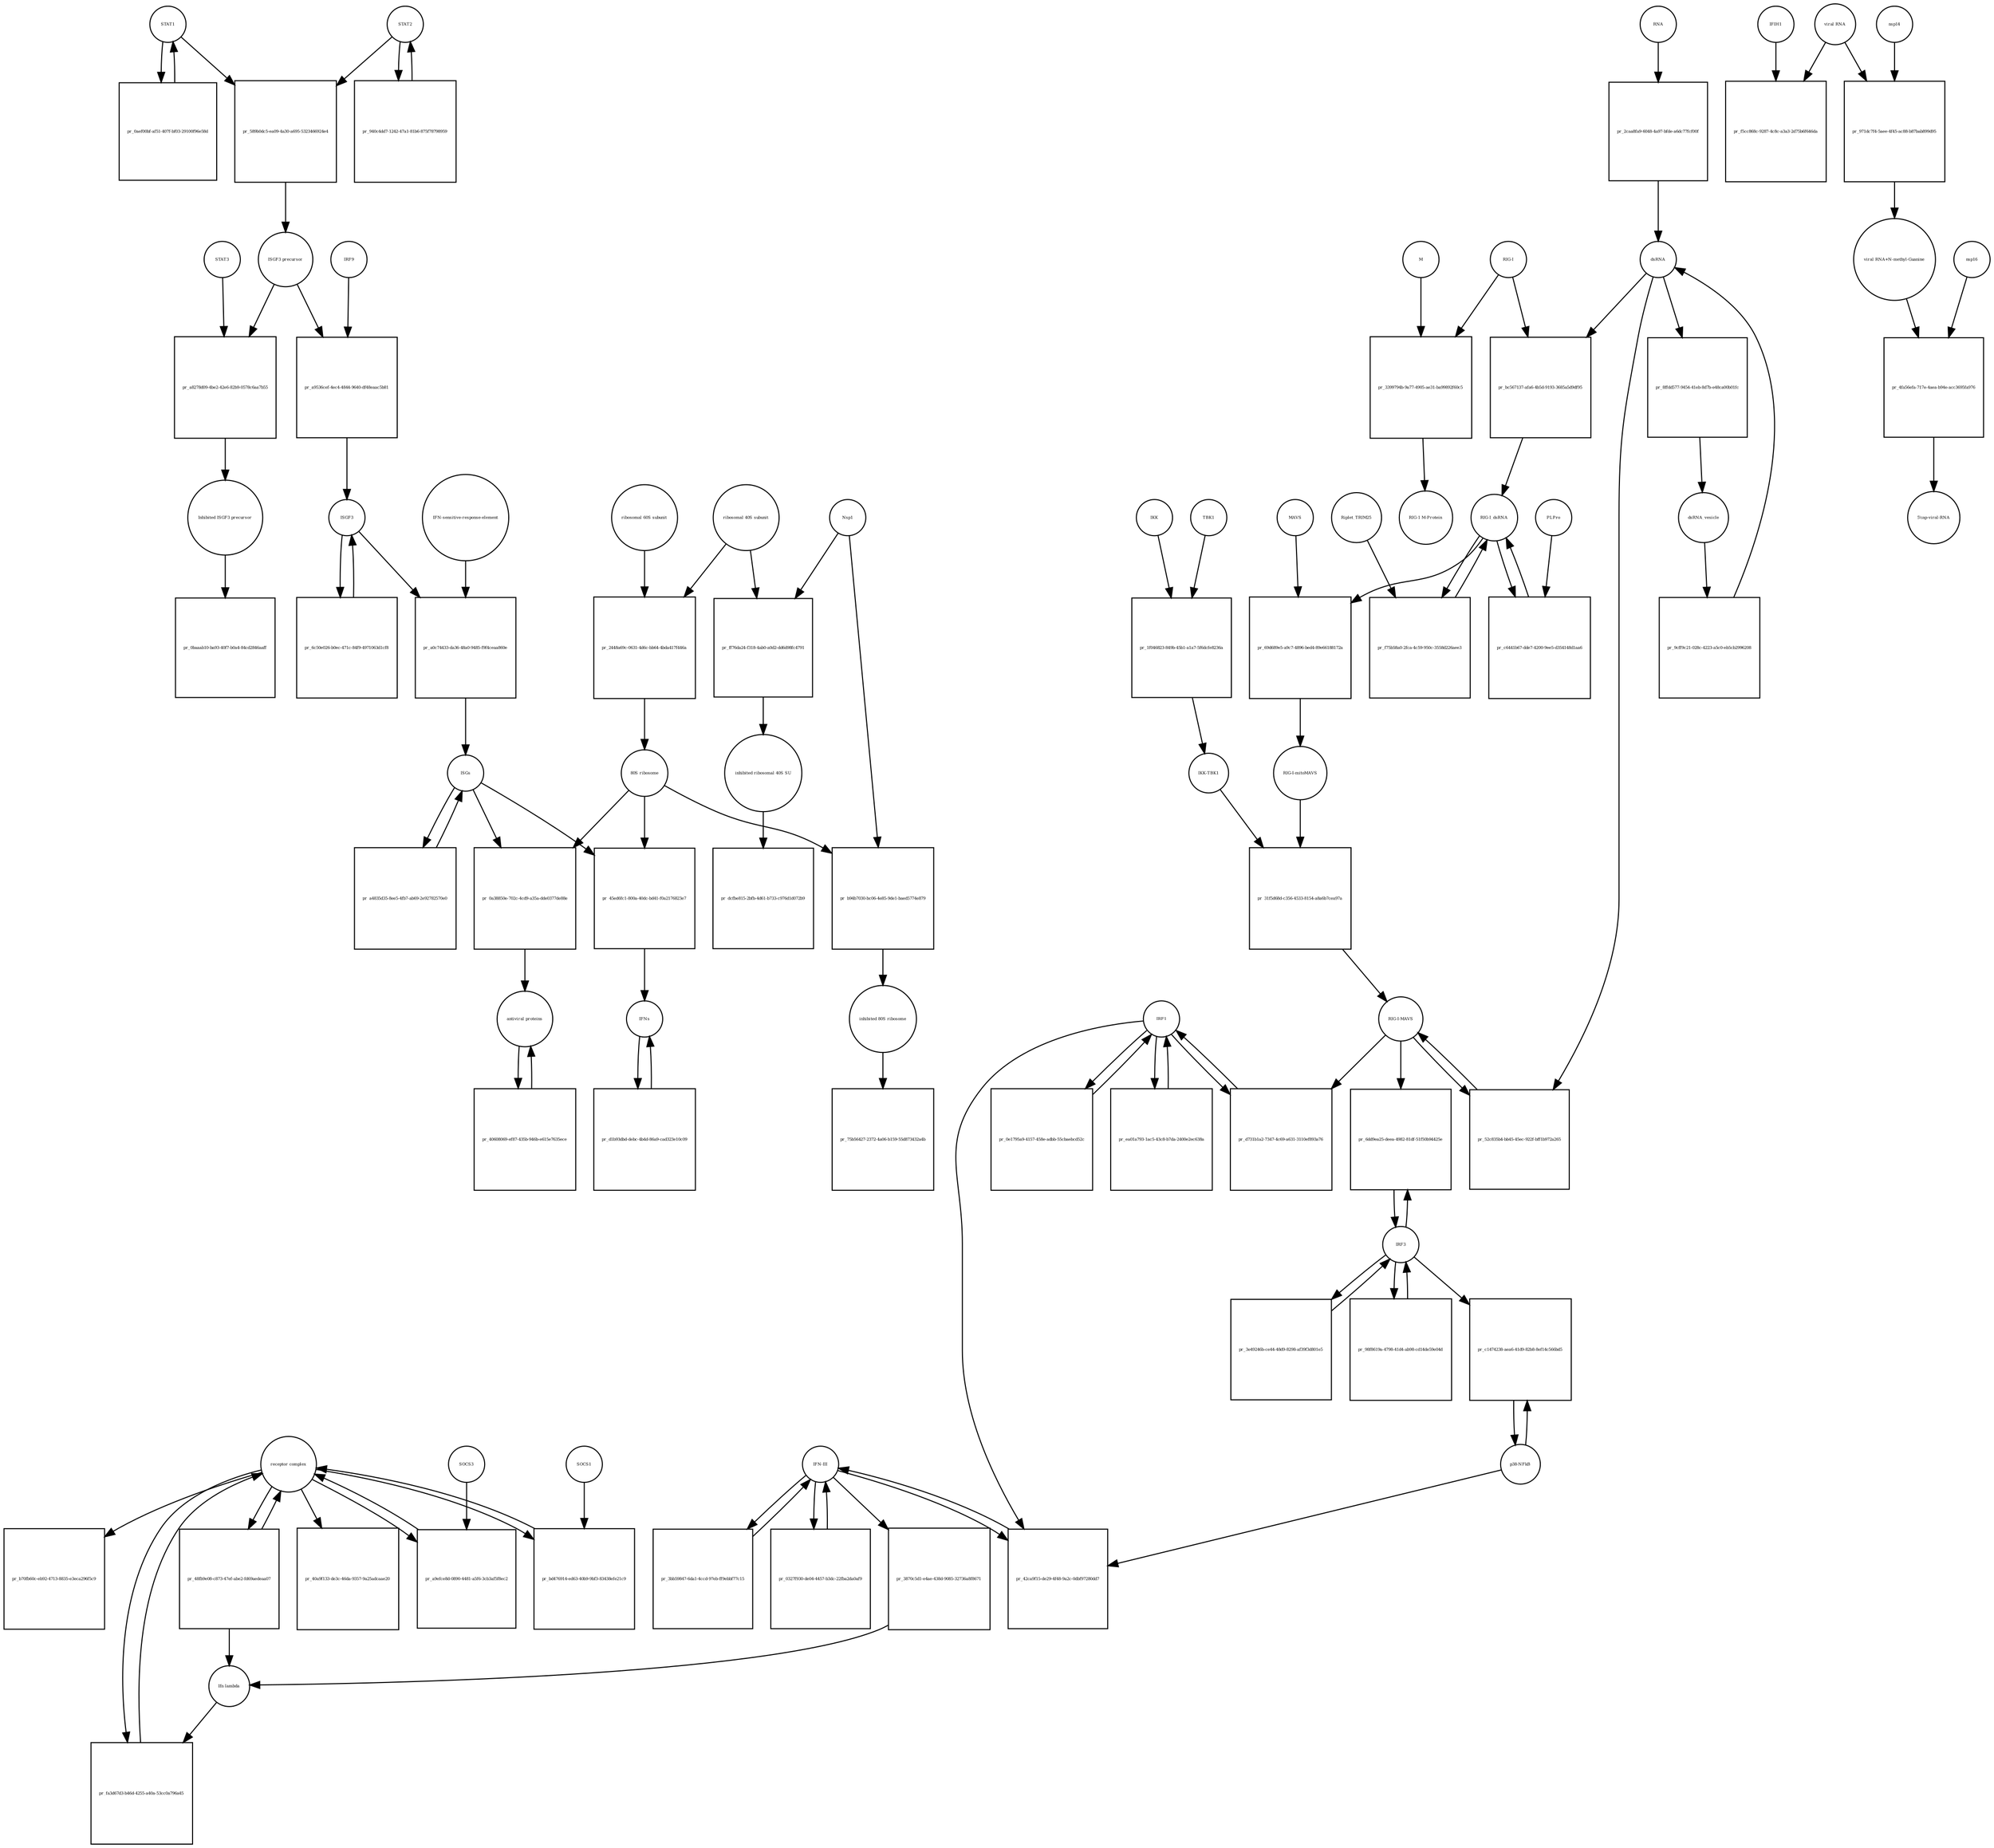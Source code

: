 strict digraph  {
STAT1 [annotation="", bipartite=0, cls=macromolecule, fontsize=4, label=STAT1, shape=circle];
"pr_589b0dc5-ea09-4a30-a695-5323466924e4" [annotation="", bipartite=1, cls=process, fontsize=4, label="pr_589b0dc5-ea09-4a30-a695-5323466924e4", shape=square];
STAT2 [annotation="", bipartite=0, cls=macromolecule, fontsize=4, label=STAT2, shape=circle];
"ISGF3 precursor" [annotation="", bipartite=0, cls=complex, fontsize=4, label="ISGF3 precursor", shape=circle];
"pr_0aef00bf-af51-407f-bf03-29100f96e58d" [annotation="", bipartite=1, cls=process, fontsize=4, label="pr_0aef00bf-af51-407f-bf03-29100f96e58d", shape=square];
"pr_940c4dd7-1242-47a1-81b6-875f78798959" [annotation="", bipartite=1, cls=process, fontsize=4, label="pr_940c4dd7-1242-47a1-81b6-875f78798959", shape=square];
"receptor complex" [annotation="", bipartite=0, cls=complex, fontsize=4, label="receptor complex", shape=circle];
"pr_fa3d67d3-b46d-4255-a40a-53cc0a796a45" [annotation="", bipartite=1, cls=process, fontsize=4, label="pr_fa3d67d3-b46d-4255-a40a-53cc0a796a45", shape=square];
"Ifn lambda" [annotation="", bipartite=0, cls=complex, fontsize=4, label="Ifn lambda", shape=circle];
"IFN-sensitive-response-element" [annotation="", bipartite=0, cls="nucleic acid feature", fontsize=4, label="IFN-sensitive-response-element", shape=circle];
"pr_a0c74433-da36-48a0-9485-f9f4ceaa860e" [annotation="", bipartite=1, cls=process, fontsize=4, label="pr_a0c74433-da36-48a0-9485-f9f4ceaa860e", shape=square];
ISGs [annotation="", bipartite=0, cls="nucleic acid feature", fontsize=4, label=ISGs, shape=circle];
ISGF3 [annotation="", bipartite=0, cls=complex, fontsize=4, label=ISGF3, shape=circle];
"pr_45ed6fc1-800a-40dc-bd41-f0a2176823e7" [annotation="", bipartite=1, cls=process, fontsize=4, label="pr_45ed6fc1-800a-40dc-bd41-f0a2176823e7", shape=square];
IFNs [annotation="", bipartite=0, cls=complex, fontsize=4, label=IFNs, shape=circle];
"80S ribosome" [annotation="", bipartite=0, cls=complex, fontsize=4, label="80S ribosome", shape=circle];
"pr_0a38850e-702c-4cd9-a35a-dde0377de88e" [annotation="", bipartite=1, cls=process, fontsize=4, label="pr_0a38850e-702c-4cd9-a35a-dde0377de88e", shape=square];
"antiviral proteins" [annotation="", bipartite=0, cls=complex, fontsize=4, label="antiviral proteins", shape=circle];
"pr_6c50e026-b0ec-471c-84f9-4971063d1cf8" [annotation="", bipartite=1, cls=process, fontsize=4, label="pr_6c50e026-b0ec-471c-84f9-4971063d1cf8", shape=square];
"pr_a4835d35-8ee5-4fb7-ab69-2e92782570e0" [annotation="", bipartite=1, cls=process, fontsize=4, label="pr_a4835d35-8ee5-4fb7-ab69-2e92782570e0", shape=square];
"pr_40608069-ef87-435b-946b-e615e7635ece" [annotation="", bipartite=1, cls=process, fontsize=4, label="pr_40608069-ef87-435b-946b-e615e7635ece", shape=square];
"viral RNA" [annotation="", bipartite=0, cls="nucleic acid feature", fontsize=4, label="viral RNA", shape=circle];
"pr_f5cc868c-9287-4c8c-a3a3-2d75b6f646da" [annotation="", bipartite=1, cls=process, fontsize=4, label="pr_f5cc868c-9287-4c8c-a3a3-2d75b6f646da", shape=square];
IFIH1 [annotation="", bipartite=0, cls=macromolecule, fontsize=4, label=IFIH1, shape=circle];
"pr_971dc7f4-5aee-4f45-ac88-b87bab899d95" [annotation="", bipartite=1, cls=process, fontsize=4, label="pr_971dc7f4-5aee-4f45-ac88-b87bab899d95", shape=square];
"viral RNA+N-methyl-Guanine" [annotation="", bipartite=0, cls="nucleic acid feature", fontsize=4, label="viral RNA+N-methyl-Guanine", shape=circle];
nsp14 [annotation=urn_miriam_ncbiprotein_YP_009725309, bipartite=0, cls=macromolecule, fontsize=4, label=nsp14, shape=circle];
"pr_4fa56efa-717e-4aea-b94e-acc3695fa976" [annotation="", bipartite=1, cls=process, fontsize=4, label="pr_4fa56efa-717e-4aea-b94e-acc3695fa976", shape=square];
"5'cap-viral-RNA" [annotation="", bipartite=0, cls="nucleic acid feature", fontsize=4, label="5'cap-viral-RNA", shape=circle];
nsp16 [annotation=urn_miriam_ncbiprotein_YP_009725311, bipartite=0, cls=macromolecule, fontsize=4, label=nsp16, shape=circle];
IKK [annotation="urn_miriam_uniprot_O14920|urn_miriam_uniprot_O15111", bipartite=0, cls=macromolecule, fontsize=4, label=IKK, shape=circle];
"pr_1f046823-849b-45b1-a1a7-5f6dcfe8236a" [annotation="", bipartite=1, cls=process, fontsize=4, label="pr_1f046823-849b-45b1-a1a7-5f6dcfe8236a", shape=square];
TBK1 [annotation=urn_miriam_uniprot_Q9UHD2, bipartite=0, cls=macromolecule, fontsize=4, label=TBK1, shape=circle];
"IKK-TBK1" [annotation="", bipartite=0, cls=complex, fontsize=4, label="IKK-TBK1", shape=circle];
IRF1 [annotation="", bipartite=0, cls=macromolecule, fontsize=4, label=IRF1, shape=circle];
"pr_d731b1a2-7347-4c69-a631-3110ef893a76" [annotation="", bipartite=1, cls=process, fontsize=4, label="pr_d731b1a2-7347-4c69-a631-3110ef893a76", shape=square];
"RIG-I-MAVS" [annotation="", bipartite=0, cls=complex, fontsize=4, label="RIG-I-MAVS", shape=circle];
"IFN-III" [annotation="", bipartite=0, cls=macromolecule, fontsize=4, label="IFN-III", shape=circle];
"pr_3bb59847-6da1-4ccd-97eb-ff9ebbf77c15" [annotation="", bipartite=1, cls=process, fontsize=4, label="pr_3bb59847-6da1-4ccd-97eb-ff9ebbf77c15", shape=square];
"pr_0327f930-de04-4457-b3dc-22fba2da0af9" [annotation="", bipartite=1, cls=process, fontsize=4, label="pr_0327f930-de04-4457-b3dc-22fba2da0af9", shape=square];
"pr_42ca9f15-de29-4f48-9a2c-0dbf97280dd7" [annotation="", bipartite=1, cls=process, fontsize=4, label="pr_42ca9f15-de29-4f48-9a2c-0dbf97280dd7", shape=square];
"p38-NFkB" [annotation="", bipartite=0, cls=complex, fontsize=4, label="p38-NFkB", shape=circle];
"pr_3870c5d1-e4ae-438d-9085-32736a8f8671" [annotation="", bipartite=1, cls=process, fontsize=4, label="pr_3870c5d1-e4ae-438d-9085-32736a8f8671", shape=square];
"RIG-I" [annotation=urn_miriam_uniprot_O95786, bipartite=0, cls=macromolecule, fontsize=4, label="RIG-I", shape=circle];
"pr_bc567137-afa6-4b5d-9193-3685a5d9df95" [annotation="", bipartite=1, cls=process, fontsize=4, label="pr_bc567137-afa6-4b5d-9193-3685a5d9df95", shape=square];
"RIG-I_dsRNA" [annotation="", bipartite=0, cls=complex, fontsize=4, label="RIG-I_dsRNA", shape=circle];
dsRNA [annotation="", bipartite=0, cls="nucleic acid feature", fontsize=4, label=dsRNA, shape=circle];
"RIG-I-mitoMAVS" [annotation="", bipartite=0, cls=complex, fontsize=4, label="RIG-I-mitoMAVS", shape=circle];
"pr_31f5d68d-c356-4533-8154-a8a6b7cea97a" [annotation="", bipartite=1, cls=process, fontsize=4, label="pr_31f5d68d-c356-4533-8154-a8a6b7cea97a", shape=square];
"pr_8ffdd577-9454-41eb-8d7b-e48ca00b01fc" [annotation="", bipartite=1, cls=process, fontsize=4, label="pr_8ffdd577-9454-41eb-8d7b-e48ca00b01fc", shape=square];
dsRNA_vesicle [annotation="", bipartite=0, cls="nucleic acid feature", fontsize=4, label=dsRNA_vesicle, shape=circle];
"pr_9cff9c21-028c-4223-a5c0-eb5cb2996208" [annotation="", bipartite=1, cls=process, fontsize=4, label="pr_9cff9c21-028c-4223-a5c0-eb5cb2996208", shape=square];
"pr_0e1795a9-4157-458e-adbb-55cbaebcd52c" [annotation="", bipartite=1, cls=process, fontsize=4, label="pr_0e1795a9-4157-458e-adbb-55cbaebcd52c", shape=square];
"pr_ea01a793-1ac5-43c8-b7da-2400e2ec638a" [annotation="", bipartite=1, cls=process, fontsize=4, label="pr_ea01a793-1ac5-43c8-b7da-2400e2ec638a", shape=square];
RNA [annotation="", bipartite=0, cls="nucleic acid feature", fontsize=4, label=RNA, shape=circle];
"pr_2caa8fa9-6048-4a97-bfde-a6dc77fcf00f" [annotation="", bipartite=1, cls=process, fontsize=4, label="pr_2caa8fa9-6048-4a97-bfde-a6dc77fcf00f", shape=square];
"ribosomal 60S subunit" [annotation="", bipartite=0, cls=complex, fontsize=4, label="ribosomal 60S subunit", shape=circle];
"pr_2448a69c-0631-4d6c-bb64-4bda417f446a" [annotation="", bipartite=1, cls=process, fontsize=4, label="pr_2448a69c-0631-4d6c-bb64-4bda417f446a", shape=square];
"ribosomal 40S subunit" [annotation="", bipartite=0, cls=complex, fontsize=4, label="ribosomal 40S subunit", shape=circle];
"pr_ff76da24-f318-4ab0-a0d2-dd6d98fc4791" [annotation="", bipartite=1, cls=process, fontsize=4, label="pr_ff76da24-f318-4ab0-a0d2-dd6d98fc4791", shape=square];
Nsp1 [annotation="urn_miriam_ncbiprotein_YP_009725297|urn_miriam_uniprot_P0C6X7", bipartite=0, cls=macromolecule, fontsize=4, label=Nsp1, shape=circle];
"inhibited ribosomal 40S SU" [annotation="urn_miriam_doi_10.1101%2F2020.05.18.102467", bipartite=0, cls=complex, fontsize=4, label="inhibited ribosomal 40S SU", shape=circle];
"pr_b94b7030-bc06-4e85-9de1-baed5774e879" [annotation="", bipartite=1, cls=process, fontsize=4, label="pr_b94b7030-bc06-4e85-9de1-baed5774e879", shape=square];
"inhibited 80S ribosome" [annotation="", bipartite=0, cls=complex, fontsize=4, label="inhibited 80S ribosome", shape=circle];
"pr_a8278d09-4be2-42e6-82b9-0578c6aa7b55" [annotation="", bipartite=1, cls=process, fontsize=4, label="pr_a8278d09-4be2-42e6-82b9-0578c6aa7b55", shape=square];
STAT3 [annotation="", bipartite=0, cls=macromolecule, fontsize=4, label=STAT3, shape=circle];
"Inhibited ISGF3 precursor" [annotation="", bipartite=0, cls=complex, fontsize=4, label="Inhibited ISGF3 precursor", shape=circle];
"pr_d1b93dbd-debc-4b4d-86a9-cad323e10c09" [annotation="", bipartite=1, cls=process, fontsize=4, label="pr_d1b93dbd-debc-4b4d-86a9-cad323e10c09", shape=square];
"pr_a9efce8d-0890-4481-a5f6-3cb3af5f8ec2" [annotation="", bipartite=1, cls=process, fontsize=4, label="pr_a9efce8d-0890-4481-a5f6-3cb3af5f8ec2", shape=square];
SOCS3 [annotation="", bipartite=0, cls=macromolecule, fontsize=4, label=SOCS3, shape=circle];
"pr_bd476914-ed63-40b9-9bf3-83438efe21c9" [annotation="", bipartite=1, cls=process, fontsize=4, label="pr_bd476914-ed63-40b9-9bf3-83438efe21c9", shape=square];
SOCS1 [annotation="", bipartite=0, cls=macromolecule, fontsize=4, label=SOCS1, shape=circle];
"pr_0baaab10-ba93-40f7-b0a4-84cd2846aaff" [annotation="", bipartite=1, cls=process, fontsize=4, label="pr_0baaab10-ba93-40f7-b0a4-84cd2846aaff", shape=square];
"pr_40a9f133-de3c-46da-9357-9a25adcaae20" [annotation="", bipartite=1, cls=process, fontsize=4, label="pr_40a9f133-de3c-46da-9357-9a25adcaae20", shape=square];
"pr_b70fb60c-eb92-4713-8835-e3eca296f5c9" [annotation="", bipartite=1, cls=process, fontsize=4, label="pr_b70fb60c-eb92-4713-8835-e3eca296f5c9", shape=square];
"pr_75b56427-2372-4a06-b159-55d873432a4b" [annotation="", bipartite=1, cls=process, fontsize=4, label="pr_75b56427-2372-4a06-b159-55d873432a4b", shape=square];
"pr_dcfbe815-2bfb-4d61-b733-c976d1d072b9" [annotation="", bipartite=1, cls=process, fontsize=4, label="pr_dcfbe815-2bfb-4d61-b733-c976d1d072b9", shape=square];
"pr_48fb9e08-c873-47ef-abe2-fd69aedeaa07" [annotation="", bipartite=1, cls=process, fontsize=4, label="pr_48fb9e08-c873-47ef-abe2-fd69aedeaa07", shape=square];
M [annotation=urn_miriam_uniprot_P0DTC5, bipartite=0, cls=macromolecule, fontsize=4, label=M, shape=circle];
"pr_3399794b-9a77-4905-ae31-ba99892f60c5" [annotation="", bipartite=1, cls=process, fontsize=4, label="pr_3399794b-9a77-4905-ae31-ba99892f60c5", shape=square];
"RIG-1 M-Protein" [annotation="", bipartite=0, cls=complex, fontsize=4, label="RIG-1 M-Protein", shape=circle];
"pr_69d689e5-a9c7-4896-bed4-89e66188172a" [annotation="", bipartite=1, cls=process, fontsize=4, label="pr_69d689e5-a9c7-4896-bed4-89e66188172a", shape=square];
MAVS [annotation=urn_miriam_uniprot_Q7Z434, bipartite=0, cls=macromolecule, fontsize=4, label=MAVS, shape=circle];
"pr_f75b58a0-2fca-4c59-950c-3558d226aee3" [annotation="", bipartite=1, cls=process, fontsize=4, label="pr_f75b58a0-2fca-4c59-950c-3558d226aee3", shape=square];
Riplet_TRIM25 [annotation="", bipartite=0, cls=complex, fontsize=4, label=Riplet_TRIM25, shape=circle];
"pr_c6441b67-dde7-4200-9ee5-d354148d1aa6" [annotation="", bipartite=1, cls=process, fontsize=4, label="pr_c6441b67-dde7-4200-9ee5-d354148d1aa6", shape=square];
PLPro [annotation="urn_miriam_uniprot_P0C6X7|urn_miriam_uniprot_P0C6U8", bipartite=0, cls=macromolecule, fontsize=4, label=PLPro, shape=circle];
IRF3 [annotation=urn_miriam_uniprot_Q14653, bipartite=0, cls=macromolecule, fontsize=4, label=IRF3, shape=circle];
"pr_6dd9ea25-deea-4982-81df-51f50b94425e" [annotation="", bipartite=1, cls=process, fontsize=4, label="pr_6dd9ea25-deea-4982-81df-51f50b94425e", shape=square];
"pr_3e49246b-ce44-48d9-8298-af39f3d801e5" [annotation="", bipartite=1, cls=process, fontsize=4, label="pr_3e49246b-ce44-48d9-8298-af39f3d801e5", shape=square];
"pr_98f8619a-4798-41d4-ab98-cd14de59e04d" [annotation="", bipartite=1, cls=process, fontsize=4, label="pr_98f8619a-4798-41d4-ab98-cd14de59e04d", shape=square];
"pr_52c835b4-bb45-45ec-922f-bff1b972a265" [annotation="", bipartite=1, cls=process, fontsize=4, label="pr_52c835b4-bb45-45ec-922f-bff1b972a265", shape=square];
"pr_c1474238-aea6-41d9-82b8-8ef14c566bd5" [annotation="", bipartite=1, cls=process, fontsize=4, label="pr_c1474238-aea6-41d9-82b8-8ef14c566bd5", shape=square];
"pr_a9536cef-4ec4-4844-9640-df48eaac5b81" [annotation="", bipartite=1, cls=process, fontsize=4, label="pr_a9536cef-4ec4-4844-9640-df48eaac5b81", shape=square];
IRF9 [annotation="", bipartite=0, cls=macromolecule, fontsize=4, label=IRF9, shape=circle];
STAT1 -> "pr_589b0dc5-ea09-4a30-a695-5323466924e4"  [annotation="", interaction_type=consumption];
STAT1 -> "pr_0aef00bf-af51-407f-bf03-29100f96e58d"  [annotation="", interaction_type=consumption];
"pr_589b0dc5-ea09-4a30-a695-5323466924e4" -> "ISGF3 precursor"  [annotation="", interaction_type=production];
STAT2 -> "pr_589b0dc5-ea09-4a30-a695-5323466924e4"  [annotation="", interaction_type=consumption];
STAT2 -> "pr_940c4dd7-1242-47a1-81b6-875f78798959"  [annotation="", interaction_type=consumption];
"ISGF3 precursor" -> "pr_a8278d09-4be2-42e6-82b9-0578c6aa7b55"  [annotation="", interaction_type=consumption];
"ISGF3 precursor" -> "pr_a9536cef-4ec4-4844-9640-df48eaac5b81"  [annotation="", interaction_type=consumption];
"pr_0aef00bf-af51-407f-bf03-29100f96e58d" -> STAT1  [annotation="", interaction_type=production];
"pr_940c4dd7-1242-47a1-81b6-875f78798959" -> STAT2  [annotation="", interaction_type=production];
"receptor complex" -> "pr_fa3d67d3-b46d-4255-a40a-53cc0a796a45"  [annotation="", interaction_type=consumption];
"receptor complex" -> "pr_a9efce8d-0890-4481-a5f6-3cb3af5f8ec2"  [annotation="", interaction_type=consumption];
"receptor complex" -> "pr_bd476914-ed63-40b9-9bf3-83438efe21c9"  [annotation="", interaction_type=consumption];
"receptor complex" -> "pr_40a9f133-de3c-46da-9357-9a25adcaae20"  [annotation="", interaction_type=consumption];
"receptor complex" -> "pr_b70fb60c-eb92-4713-8835-e3eca296f5c9"  [annotation="", interaction_type=consumption];
"receptor complex" -> "pr_48fb9e08-c873-47ef-abe2-fd69aedeaa07"  [annotation="", interaction_type=consumption];
"pr_fa3d67d3-b46d-4255-a40a-53cc0a796a45" -> "receptor complex"  [annotation="", interaction_type=production];
"Ifn lambda" -> "pr_fa3d67d3-b46d-4255-a40a-53cc0a796a45"  [annotation="urn_miriam_doi_10.3791%2F53575", interaction_type=stimulation];
"IFN-sensitive-response-element" -> "pr_a0c74433-da36-48a0-9485-f9f4ceaa860e"  [annotation="", interaction_type=consumption];
"pr_a0c74433-da36-48a0-9485-f9f4ceaa860e" -> ISGs  [annotation="", interaction_type=production];
ISGs -> "pr_45ed6fc1-800a-40dc-bd41-f0a2176823e7"  [annotation="", interaction_type=consumption];
ISGs -> "pr_0a38850e-702c-4cd9-a35a-dde0377de88e"  [annotation="", interaction_type=consumption];
ISGs -> "pr_a4835d35-8ee5-4fb7-ab69-2e92782570e0"  [annotation="", interaction_type=consumption];
ISGF3 -> "pr_a0c74433-da36-48a0-9485-f9f4ceaa860e"  [annotation=urn_miriam_pubmed_30936491, interaction_type="necessary stimulation"];
ISGF3 -> "pr_6c50e026-b0ec-471c-84f9-4971063d1cf8"  [annotation="", interaction_type=consumption];
"pr_45ed6fc1-800a-40dc-bd41-f0a2176823e7" -> IFNs  [annotation="", interaction_type=production];
IFNs -> "pr_d1b93dbd-debc-4b4d-86a9-cad323e10c09"  [annotation="", interaction_type=consumption];
"80S ribosome" -> "pr_45ed6fc1-800a-40dc-bd41-f0a2176823e7"  [annotation=urn_miriam_pubmed_30936491, interaction_type=catalysis];
"80S ribosome" -> "pr_0a38850e-702c-4cd9-a35a-dde0377de88e"  [annotation=urn_miriam_pubmed_30936491, interaction_type=catalysis];
"80S ribosome" -> "pr_b94b7030-bc06-4e85-9de1-baed5774e879"  [annotation="", interaction_type=consumption];
"pr_0a38850e-702c-4cd9-a35a-dde0377de88e" -> "antiviral proteins"  [annotation="", interaction_type=production];
"antiviral proteins" -> "pr_40608069-ef87-435b-946b-e615e7635ece"  [annotation="", interaction_type=consumption];
"pr_6c50e026-b0ec-471c-84f9-4971063d1cf8" -> ISGF3  [annotation="", interaction_type=production];
"pr_a4835d35-8ee5-4fb7-ab69-2e92782570e0" -> ISGs  [annotation="", interaction_type=production];
"pr_40608069-ef87-435b-946b-e615e7635ece" -> "antiviral proteins"  [annotation="", interaction_type=production];
"viral RNA" -> "pr_f5cc868c-9287-4c8c-a3a3-2d75b6f646da"  [annotation="", interaction_type=consumption];
"viral RNA" -> "pr_971dc7f4-5aee-4f45-ac88-b87bab899d95"  [annotation="", interaction_type=consumption];
IFIH1 -> "pr_f5cc868c-9287-4c8c-a3a3-2d75b6f646da"  [annotation="urn_miriam_doi_10.1016%2Fj.chom.2020.05.008", interaction_type=catalysis];
"pr_971dc7f4-5aee-4f45-ac88-b87bab899d95" -> "viral RNA+N-methyl-Guanine"  [annotation="", interaction_type=production];
"viral RNA+N-methyl-Guanine" -> "pr_4fa56efa-717e-4aea-b94e-acc3695fa976"  [annotation="", interaction_type=consumption];
nsp14 -> "pr_971dc7f4-5aee-4f45-ac88-b87bab899d95"  [annotation="urn_miriam_doi_10.1016%2Fj.chom.2020.05.008", interaction_type=catalysis];
"pr_4fa56efa-717e-4aea-b94e-acc3695fa976" -> "5'cap-viral-RNA"  [annotation="", interaction_type=production];
nsp16 -> "pr_4fa56efa-717e-4aea-b94e-acc3695fa976"  [annotation="urn_miriam_doi_10.1016%2Fj.chom.2020.05.008", interaction_type=catalysis];
IKK -> "pr_1f046823-849b-45b1-a1a7-5f6dcfe8236a"  [annotation="", interaction_type=consumption];
"pr_1f046823-849b-45b1-a1a7-5f6dcfe8236a" -> "IKK-TBK1"  [annotation="", interaction_type=production];
TBK1 -> "pr_1f046823-849b-45b1-a1a7-5f6dcfe8236a"  [annotation="", interaction_type=consumption];
"IKK-TBK1" -> "pr_31f5d68d-c356-4533-8154-a8a6b7cea97a"  [annotation="", interaction_type=consumption];
IRF1 -> "pr_d731b1a2-7347-4c69-a631-3110ef893a76"  [annotation="", interaction_type=consumption];
IRF1 -> "pr_42ca9f15-de29-4f48-9a2c-0dbf97280dd7"  [annotation="", interaction_type=stimulation];
IRF1 -> "pr_0e1795a9-4157-458e-adbb-55cbaebcd52c"  [annotation="", interaction_type=consumption];
IRF1 -> "pr_ea01a793-1ac5-43c8-b7da-2400e2ec638a"  [annotation="", interaction_type=consumption];
"pr_d731b1a2-7347-4c69-a631-3110ef893a76" -> IRF1  [annotation="", interaction_type=production];
"RIG-I-MAVS" -> "pr_d731b1a2-7347-4c69-a631-3110ef893a76"  [annotation=urn_miriam_pubmed_25045870, interaction_type=catalysis];
"RIG-I-MAVS" -> "pr_6dd9ea25-deea-4982-81df-51f50b94425e"  [annotation=urn_miriam_pubmed_25636800, interaction_type=stimulation];
"RIG-I-MAVS" -> "pr_52c835b4-bb45-45ec-922f-bff1b972a265"  [annotation="", interaction_type=consumption];
"IFN-III" -> "pr_3bb59847-6da1-4ccd-97eb-ff9ebbf77c15"  [annotation="", interaction_type=consumption];
"IFN-III" -> "pr_0327f930-de04-4457-b3dc-22fba2da0af9"  [annotation="", interaction_type=consumption];
"IFN-III" -> "pr_42ca9f15-de29-4f48-9a2c-0dbf97280dd7"  [annotation="", interaction_type=consumption];
"IFN-III" -> "pr_3870c5d1-e4ae-438d-9085-32736a8f8671"  [annotation="", interaction_type=consumption];
"pr_3bb59847-6da1-4ccd-97eb-ff9ebbf77c15" -> "IFN-III"  [annotation="", interaction_type=production];
"pr_0327f930-de04-4457-b3dc-22fba2da0af9" -> "IFN-III"  [annotation="", interaction_type=production];
"pr_42ca9f15-de29-4f48-9a2c-0dbf97280dd7" -> "IFN-III"  [annotation="", interaction_type=production];
"p38-NFkB" -> "pr_42ca9f15-de29-4f48-9a2c-0dbf97280dd7"  [annotation="", interaction_type=stimulation];
"p38-NFkB" -> "pr_c1474238-aea6-41d9-82b8-8ef14c566bd5"  [annotation="", interaction_type=consumption];
"pr_3870c5d1-e4ae-438d-9085-32736a8f8671" -> "Ifn lambda"  [annotation="", interaction_type=production];
"RIG-I" -> "pr_bc567137-afa6-4b5d-9193-3685a5d9df95"  [annotation="", interaction_type=consumption];
"RIG-I" -> "pr_3399794b-9a77-4905-ae31-ba99892f60c5"  [annotation="", interaction_type=consumption];
"pr_bc567137-afa6-4b5d-9193-3685a5d9df95" -> "RIG-I_dsRNA"  [annotation="", interaction_type=production];
"RIG-I_dsRNA" -> "pr_69d689e5-a9c7-4896-bed4-89e66188172a"  [annotation="", interaction_type=consumption];
"RIG-I_dsRNA" -> "pr_f75b58a0-2fca-4c59-950c-3558d226aee3"  [annotation="", interaction_type=consumption];
"RIG-I_dsRNA" -> "pr_c6441b67-dde7-4200-9ee5-d354148d1aa6"  [annotation="", interaction_type=consumption];
dsRNA -> "pr_bc567137-afa6-4b5d-9193-3685a5d9df95"  [annotation=urn_miriam_pubmed_25045870, interaction_type="necessary stimulation"];
dsRNA -> "pr_8ffdd577-9454-41eb-8d7b-e48ca00b01fc"  [annotation="", interaction_type=consumption];
dsRNA -> "pr_52c835b4-bb45-45ec-922f-bff1b972a265"  [annotation=urn_miriam_pubmed_25636800, interaction_type="necessary stimulation"];
"RIG-I-mitoMAVS" -> "pr_31f5d68d-c356-4533-8154-a8a6b7cea97a"  [annotation="", interaction_type=consumption];
"pr_31f5d68d-c356-4533-8154-a8a6b7cea97a" -> "RIG-I-MAVS"  [annotation="", interaction_type=production];
"pr_8ffdd577-9454-41eb-8d7b-e48ca00b01fc" -> dsRNA_vesicle  [annotation="", interaction_type=production];
dsRNA_vesicle -> "pr_9cff9c21-028c-4223-a5c0-eb5cb2996208"  [annotation="", interaction_type=consumption];
"pr_9cff9c21-028c-4223-a5c0-eb5cb2996208" -> dsRNA  [annotation="", interaction_type=production];
"pr_0e1795a9-4157-458e-adbb-55cbaebcd52c" -> IRF1  [annotation="", interaction_type=production];
"pr_ea01a793-1ac5-43c8-b7da-2400e2ec638a" -> IRF1  [annotation="", interaction_type=production];
RNA -> "pr_2caa8fa9-6048-4a97-bfde-a6dc77fcf00f"  [annotation="", interaction_type=consumption];
"pr_2caa8fa9-6048-4a97-bfde-a6dc77fcf00f" -> dsRNA  [annotation="", interaction_type=production];
"ribosomal 60S subunit" -> "pr_2448a69c-0631-4d6c-bb64-4bda417f446a"  [annotation="", interaction_type=consumption];
"pr_2448a69c-0631-4d6c-bb64-4bda417f446a" -> "80S ribosome"  [annotation="", interaction_type=production];
"ribosomal 40S subunit" -> "pr_2448a69c-0631-4d6c-bb64-4bda417f446a"  [annotation="", interaction_type=consumption];
"ribosomal 40S subunit" -> "pr_ff76da24-f318-4ab0-a0d2-dd6d98fc4791"  [annotation="", interaction_type=consumption];
"pr_ff76da24-f318-4ab0-a0d2-dd6d98fc4791" -> "inhibited ribosomal 40S SU"  [annotation="", interaction_type=production];
Nsp1 -> "pr_ff76da24-f318-4ab0-a0d2-dd6d98fc4791"  [annotation="", interaction_type=consumption];
Nsp1 -> "pr_b94b7030-bc06-4e85-9de1-baed5774e879"  [annotation="", interaction_type=consumption];
"inhibited ribosomal 40S SU" -> "pr_dcfbe815-2bfb-4d61-b733-c976d1d072b9"  [annotation="", interaction_type=consumption];
"pr_b94b7030-bc06-4e85-9de1-baed5774e879" -> "inhibited 80S ribosome"  [annotation="", interaction_type=production];
"inhibited 80S ribosome" -> "pr_75b56427-2372-4a06-b159-55d873432a4b"  [annotation="", interaction_type=consumption];
"pr_a8278d09-4be2-42e6-82b9-0578c6aa7b55" -> "Inhibited ISGF3 precursor"  [annotation="", interaction_type=production];
STAT3 -> "pr_a8278d09-4be2-42e6-82b9-0578c6aa7b55"  [annotation="", interaction_type=consumption];
"Inhibited ISGF3 precursor" -> "pr_0baaab10-ba93-40f7-b0a4-84cd2846aaff"  [annotation="", interaction_type=consumption];
"pr_d1b93dbd-debc-4b4d-86a9-cad323e10c09" -> IFNs  [annotation="", interaction_type=production];
"pr_a9efce8d-0890-4481-a5f6-3cb3af5f8ec2" -> "receptor complex"  [annotation="", interaction_type=production];
SOCS3 -> "pr_a9efce8d-0890-4481-a5f6-3cb3af5f8ec2"  [annotation="", interaction_type=consumption];
"pr_bd476914-ed63-40b9-9bf3-83438efe21c9" -> "receptor complex"  [annotation="", interaction_type=production];
SOCS1 -> "pr_bd476914-ed63-40b9-9bf3-83438efe21c9"  [annotation="", interaction_type=consumption];
"pr_48fb9e08-c873-47ef-abe2-fd69aedeaa07" -> "Ifn lambda"  [annotation="", interaction_type=production];
"pr_48fb9e08-c873-47ef-abe2-fd69aedeaa07" -> "receptor complex"  [annotation="", interaction_type=production];
M -> "pr_3399794b-9a77-4905-ae31-ba99892f60c5"  [annotation="", interaction_type=consumption];
"pr_3399794b-9a77-4905-ae31-ba99892f60c5" -> "RIG-1 M-Protein"  [annotation="", interaction_type=production];
"pr_69d689e5-a9c7-4896-bed4-89e66188172a" -> "RIG-I-mitoMAVS"  [annotation="", interaction_type=production];
MAVS -> "pr_69d689e5-a9c7-4896-bed4-89e66188172a"  [annotation="", interaction_type=consumption];
"pr_f75b58a0-2fca-4c59-950c-3558d226aee3" -> "RIG-I_dsRNA"  [annotation="", interaction_type=production];
Riplet_TRIM25 -> "pr_f75b58a0-2fca-4c59-950c-3558d226aee3"  [annotation=urn_miriam_pubmed_22390971, interaction_type=catalysis];
"pr_c6441b67-dde7-4200-9ee5-d354148d1aa6" -> "RIG-I_dsRNA"  [annotation="", interaction_type=production];
PLPro -> "pr_c6441b67-dde7-4200-9ee5-d354148d1aa6"  [annotation=urn_miriam_pubmed_25554382, interaction_type=catalysis];
IRF3 -> "pr_6dd9ea25-deea-4982-81df-51f50b94425e"  [annotation="", interaction_type=consumption];
IRF3 -> "pr_3e49246b-ce44-48d9-8298-af39f3d801e5"  [annotation="", interaction_type=consumption];
IRF3 -> "pr_98f8619a-4798-41d4-ab98-cd14de59e04d"  [annotation="", interaction_type=consumption];
IRF3 -> "pr_c1474238-aea6-41d9-82b8-8ef14c566bd5"  [annotation="", interaction_type=consumption];
"pr_6dd9ea25-deea-4982-81df-51f50b94425e" -> IRF3  [annotation="", interaction_type=production];
"pr_3e49246b-ce44-48d9-8298-af39f3d801e5" -> IRF3  [annotation="", interaction_type=production];
"pr_98f8619a-4798-41d4-ab98-cd14de59e04d" -> IRF3  [annotation="", interaction_type=production];
"pr_52c835b4-bb45-45ec-922f-bff1b972a265" -> "RIG-I-MAVS"  [annotation="", interaction_type=production];
"pr_c1474238-aea6-41d9-82b8-8ef14c566bd5" -> "p38-NFkB"  [annotation="", interaction_type=production];
"pr_a9536cef-4ec4-4844-9640-df48eaac5b81" -> ISGF3  [annotation="", interaction_type=production];
IRF9 -> "pr_a9536cef-4ec4-4844-9640-df48eaac5b81"  [annotation="", interaction_type=consumption];
}

